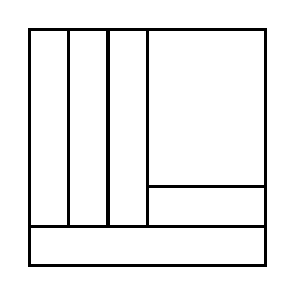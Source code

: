 \begin{tikzpicture}[very thick, scale=.5]
    \draw (0,1) rectangle (1,6);
    \draw (1,1) rectangle (2,6);
    \draw (2,1) rectangle (3,6);
    \draw (3,2) rectangle (6,6);
    \draw (3,1) rectangle (6,2);
    \draw (0,0) rectangle (6,1);
\end{tikzpicture}
